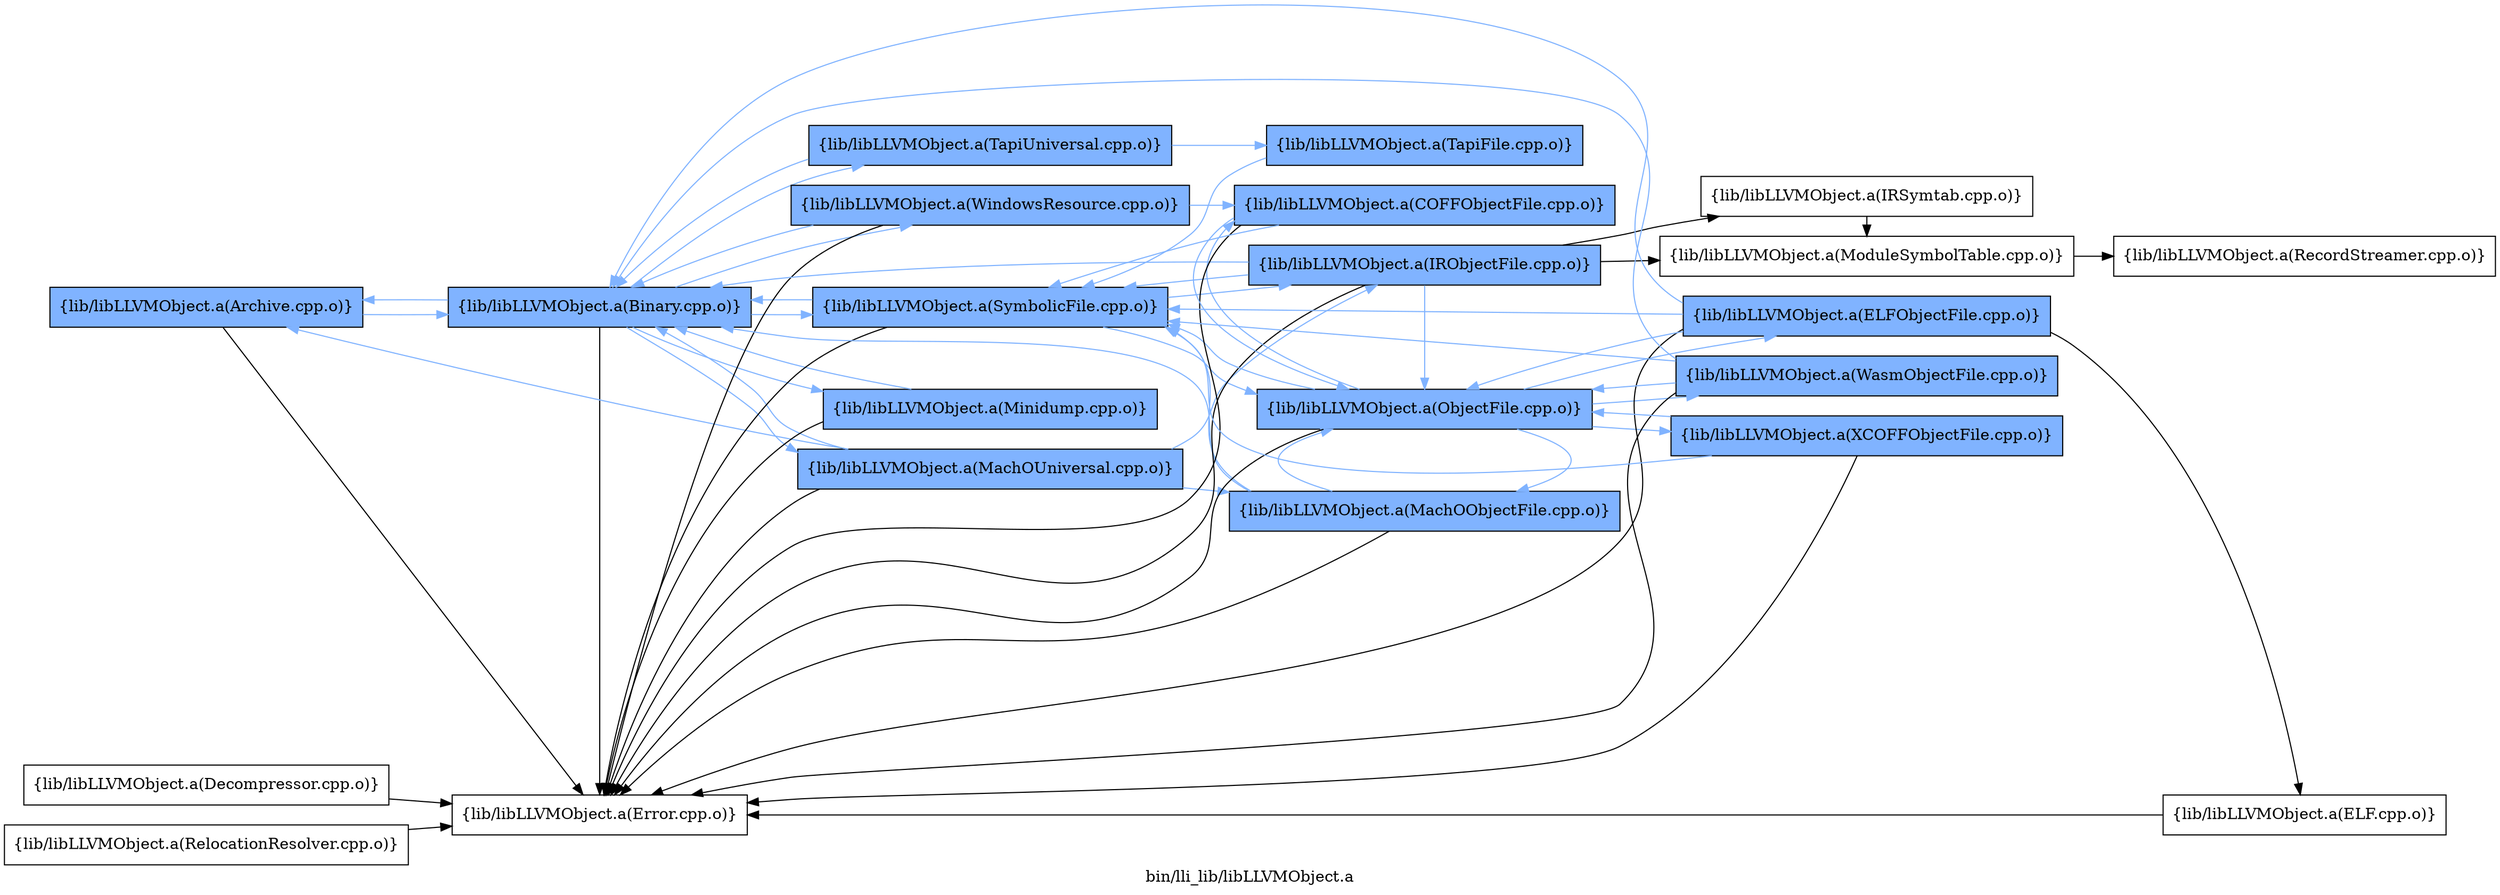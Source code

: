 digraph "bin/lli_lib/libLLVMObject.a" {
	label="bin/lli_lib/libLLVMObject.a";
	rankdir=LR;
	{ rank=same; Node0x5559b34d51b8;  }
	{ rank=same; Node0x5559b34d1bf8; Node0x5559b34d2288;  }
	{ rank=same; Node0x5559b34d0cf8; Node0x5559b34d5258; Node0x5559b34c2798; Node0x5559b34c1d48; Node0x5559b34c9908;  }
	{ rank=same; Node0x5559b34d1248; Node0x5559b34d1018; Node0x5559b34d2b48; Node0x5559b34c2a68; Node0x5559b34c5a38;  }
	{ rank=same; Node0x5559b34d40d8; Node0x5559b34d4e48; Node0x5559b34d3e58; Node0x5559b34c3788; Node0x5559b34c9d18;  }
	{ rank=same; Node0x5559b34d51b8;  }
	{ rank=same; Node0x5559b34d1bf8; Node0x5559b34d2288;  }
	{ rank=same; Node0x5559b34d0cf8; Node0x5559b34d5258; Node0x5559b34c2798; Node0x5559b34c1d48; Node0x5559b34c9908;  }
	{ rank=same; Node0x5559b34d1248; Node0x5559b34d1018; Node0x5559b34d2b48; Node0x5559b34c2a68; Node0x5559b34c5a38;  }
	{ rank=same; Node0x5559b34d40d8; Node0x5559b34d4e48; Node0x5559b34d3e58; Node0x5559b34c3788; Node0x5559b34c9d18;  }

	Node0x5559b34d51b8 [shape=record,shape=box,group=1,style=filled,fillcolor="0.600000 0.5 1",label="{lib/libLLVMObject.a(Archive.cpp.o)}"];
	Node0x5559b34d51b8 -> Node0x5559b34d1bf8[color="0.600000 0.5 1"];
	Node0x5559b34d51b8 -> Node0x5559b34d2288;
	Node0x5559b34d2b48 [shape=record,shape=box,group=1,style=filled,fillcolor="0.600000 0.5 1",label="{lib/libLLVMObject.a(ObjectFile.cpp.o)}"];
	Node0x5559b34d2b48 -> Node0x5559b34d2288;
	Node0x5559b34d2b48 -> Node0x5559b34d1248[color="0.600000 0.5 1"];
	Node0x5559b34d2b48 -> Node0x5559b34d3e58[color="0.600000 0.5 1"];
	Node0x5559b34d2b48 -> Node0x5559b34c5a38[color="0.600000 0.5 1"];
	Node0x5559b34d2b48 -> Node0x5559b34c2798[color="0.600000 0.5 1"];
	Node0x5559b34d2b48 -> Node0x5559b34c3788[color="0.600000 0.5 1"];
	Node0x5559b34d2b48 -> Node0x5559b34c9d18[color="0.600000 0.5 1"];
	Node0x5559b34d1bf8 [shape=record,shape=box,group=1,style=filled,fillcolor="0.600000 0.5 1",label="{lib/libLLVMObject.a(Binary.cpp.o)}"];
	Node0x5559b34d1bf8 -> Node0x5559b34d51b8[color="0.600000 0.5 1"];
	Node0x5559b34d1bf8 -> Node0x5559b34d2288;
	Node0x5559b34d1bf8 -> Node0x5559b34d0cf8[color="0.600000 0.5 1"];
	Node0x5559b34d1bf8 -> Node0x5559b34d5258[color="0.600000 0.5 1"];
	Node0x5559b34d1bf8 -> Node0x5559b34c2798[color="0.600000 0.5 1"];
	Node0x5559b34d1bf8 -> Node0x5559b34c1d48[color="0.600000 0.5 1"];
	Node0x5559b34d1bf8 -> Node0x5559b34c9908[color="0.600000 0.5 1"];
	Node0x5559b34d2288 [shape=record,shape=box,group=0,label="{lib/libLLVMObject.a(Error.cpp.o)}"];
	Node0x5559b34d0cf8 [shape=record,shape=box,group=1,style=filled,fillcolor="0.600000 0.5 1",label="{lib/libLLVMObject.a(MachOUniversal.cpp.o)}"];
	Node0x5559b34d0cf8 -> Node0x5559b34d51b8[color="0.600000 0.5 1"];
	Node0x5559b34d0cf8 -> Node0x5559b34d1bf8[color="0.600000 0.5 1"];
	Node0x5559b34d0cf8 -> Node0x5559b34d2288;
	Node0x5559b34d0cf8 -> Node0x5559b34d1248[color="0.600000 0.5 1"];
	Node0x5559b34d0cf8 -> Node0x5559b34d1018[color="0.600000 0.5 1"];
	Node0x5559b34d5258 [shape=record,shape=box,group=1,style=filled,fillcolor="0.600000 0.5 1",label="{lib/libLLVMObject.a(Minidump.cpp.o)}"];
	Node0x5559b34d5258 -> Node0x5559b34d1bf8[color="0.600000 0.5 1"];
	Node0x5559b34d5258 -> Node0x5559b34d2288;
	Node0x5559b34c2798 [shape=record,shape=box,group=1,style=filled,fillcolor="0.600000 0.5 1",label="{lib/libLLVMObject.a(SymbolicFile.cpp.o)}"];
	Node0x5559b34c2798 -> Node0x5559b34d1bf8[color="0.600000 0.5 1"];
	Node0x5559b34c2798 -> Node0x5559b34d2288;
	Node0x5559b34c2798 -> Node0x5559b34d1018[color="0.600000 0.5 1"];
	Node0x5559b34c2798 -> Node0x5559b34d2b48[color="0.600000 0.5 1"];
	Node0x5559b34c1d48 [shape=record,shape=box,group=1,style=filled,fillcolor="0.600000 0.5 1",label="{lib/libLLVMObject.a(TapiUniversal.cpp.o)}"];
	Node0x5559b34c1d48 -> Node0x5559b34d1bf8[color="0.600000 0.5 1"];
	Node0x5559b34c1d48 -> Node0x5559b34c2a68[color="0.600000 0.5 1"];
	Node0x5559b34c9908 [shape=record,shape=box,group=1,style=filled,fillcolor="0.600000 0.5 1",label="{lib/libLLVMObject.a(WindowsResource.cpp.o)}"];
	Node0x5559b34c9908 -> Node0x5559b34d1bf8[color="0.600000 0.5 1"];
	Node0x5559b34c9908 -> Node0x5559b34d2288;
	Node0x5559b34c9908 -> Node0x5559b34c5a38[color="0.600000 0.5 1"];
	Node0x5559b34d1248 [shape=record,shape=box,group=1,style=filled,fillcolor="0.600000 0.5 1",label="{lib/libLLVMObject.a(MachOObjectFile.cpp.o)}"];
	Node0x5559b34d1248 -> Node0x5559b34d1bf8[color="0.600000 0.5 1"];
	Node0x5559b34d1248 -> Node0x5559b34d2288;
	Node0x5559b34d1248 -> Node0x5559b34d2b48[color="0.600000 0.5 1"];
	Node0x5559b34d1248 -> Node0x5559b34c2798[color="0.600000 0.5 1"];
	Node0x5559b34d1018 [shape=record,shape=box,group=1,style=filled,fillcolor="0.600000 0.5 1",label="{lib/libLLVMObject.a(IRObjectFile.cpp.o)}"];
	Node0x5559b34d1018 -> Node0x5559b34d1bf8[color="0.600000 0.5 1"];
	Node0x5559b34d1018 -> Node0x5559b34d2288;
	Node0x5559b34d1018 -> Node0x5559b34d40d8;
	Node0x5559b34d1018 -> Node0x5559b34d4e48;
	Node0x5559b34d1018 -> Node0x5559b34d2b48[color="0.600000 0.5 1"];
	Node0x5559b34d1018 -> Node0x5559b34c2798[color="0.600000 0.5 1"];
	Node0x5559b34d40d8 [shape=record,shape=box,group=0,label="{lib/libLLVMObject.a(IRSymtab.cpp.o)}"];
	Node0x5559b34d40d8 -> Node0x5559b34d4e48;
	Node0x5559b34d4e48 [shape=record,shape=box,group=0,label="{lib/libLLVMObject.a(ModuleSymbolTable.cpp.o)}"];
	Node0x5559b34d4e48 -> Node0x5559b34c1938;
	Node0x5559b34c1938 [shape=record,shape=box,group=0,label="{lib/libLLVMObject.a(RecordStreamer.cpp.o)}"];
	Node0x5559b34d3e58 [shape=record,shape=box,group=1,style=filled,fillcolor="0.600000 0.5 1",label="{lib/libLLVMObject.a(ELFObjectFile.cpp.o)}"];
	Node0x5559b34d3e58 -> Node0x5559b34d1bf8[color="0.600000 0.5 1"];
	Node0x5559b34d3e58 -> Node0x5559b34d2288;
	Node0x5559b34d3e58 -> Node0x5559b34d2b48[color="0.600000 0.5 1"];
	Node0x5559b34d3e58 -> Node0x5559b34d7008;
	Node0x5559b34d3e58 -> Node0x5559b34c2798[color="0.600000 0.5 1"];
	Node0x5559b34c5a38 [shape=record,shape=box,group=1,style=filled,fillcolor="0.600000 0.5 1",label="{lib/libLLVMObject.a(COFFObjectFile.cpp.o)}"];
	Node0x5559b34c5a38 -> Node0x5559b34d2288;
	Node0x5559b34c5a38 -> Node0x5559b34d2b48[color="0.600000 0.5 1"];
	Node0x5559b34c5a38 -> Node0x5559b34c2798[color="0.600000 0.5 1"];
	Node0x5559b34c3788 [shape=record,shape=box,group=1,style=filled,fillcolor="0.600000 0.5 1",label="{lib/libLLVMObject.a(WasmObjectFile.cpp.o)}"];
	Node0x5559b34c3788 -> Node0x5559b34d1bf8[color="0.600000 0.5 1"];
	Node0x5559b34c3788 -> Node0x5559b34d2288;
	Node0x5559b34c3788 -> Node0x5559b34d2b48[color="0.600000 0.5 1"];
	Node0x5559b34c3788 -> Node0x5559b34c2798[color="0.600000 0.5 1"];
	Node0x5559b34c9d18 [shape=record,shape=box,group=1,style=filled,fillcolor="0.600000 0.5 1",label="{lib/libLLVMObject.a(XCOFFObjectFile.cpp.o)}"];
	Node0x5559b34c9d18 -> Node0x5559b34d2288;
	Node0x5559b34c9d18 -> Node0x5559b34d2b48[color="0.600000 0.5 1"];
	Node0x5559b34c9d18 -> Node0x5559b34c2798[color="0.600000 0.5 1"];
	Node0x5559b34d7008 [shape=record,shape=box,group=0,label="{lib/libLLVMObject.a(ELF.cpp.o)}"];
	Node0x5559b34d7008 -> Node0x5559b34d2288;
	Node0x5559b34c2a68 [shape=record,shape=box,group=1,style=filled,fillcolor="0.600000 0.5 1",label="{lib/libLLVMObject.a(TapiFile.cpp.o)}"];
	Node0x5559b34c2a68 -> Node0x5559b34c2798[color="0.600000 0.5 1"];
	Node0x5559b34c16b8 [shape=record,shape=box,group=0,label="{lib/libLLVMObject.a(RelocationResolver.cpp.o)}"];
	Node0x5559b34c16b8 -> Node0x5559b34d2288;
	Node0x5559b34b9198 [shape=record,shape=box,group=0,label="{lib/libLLVMObject.a(Decompressor.cpp.o)}"];
	Node0x5559b34b9198 -> Node0x5559b34d2288;
}

